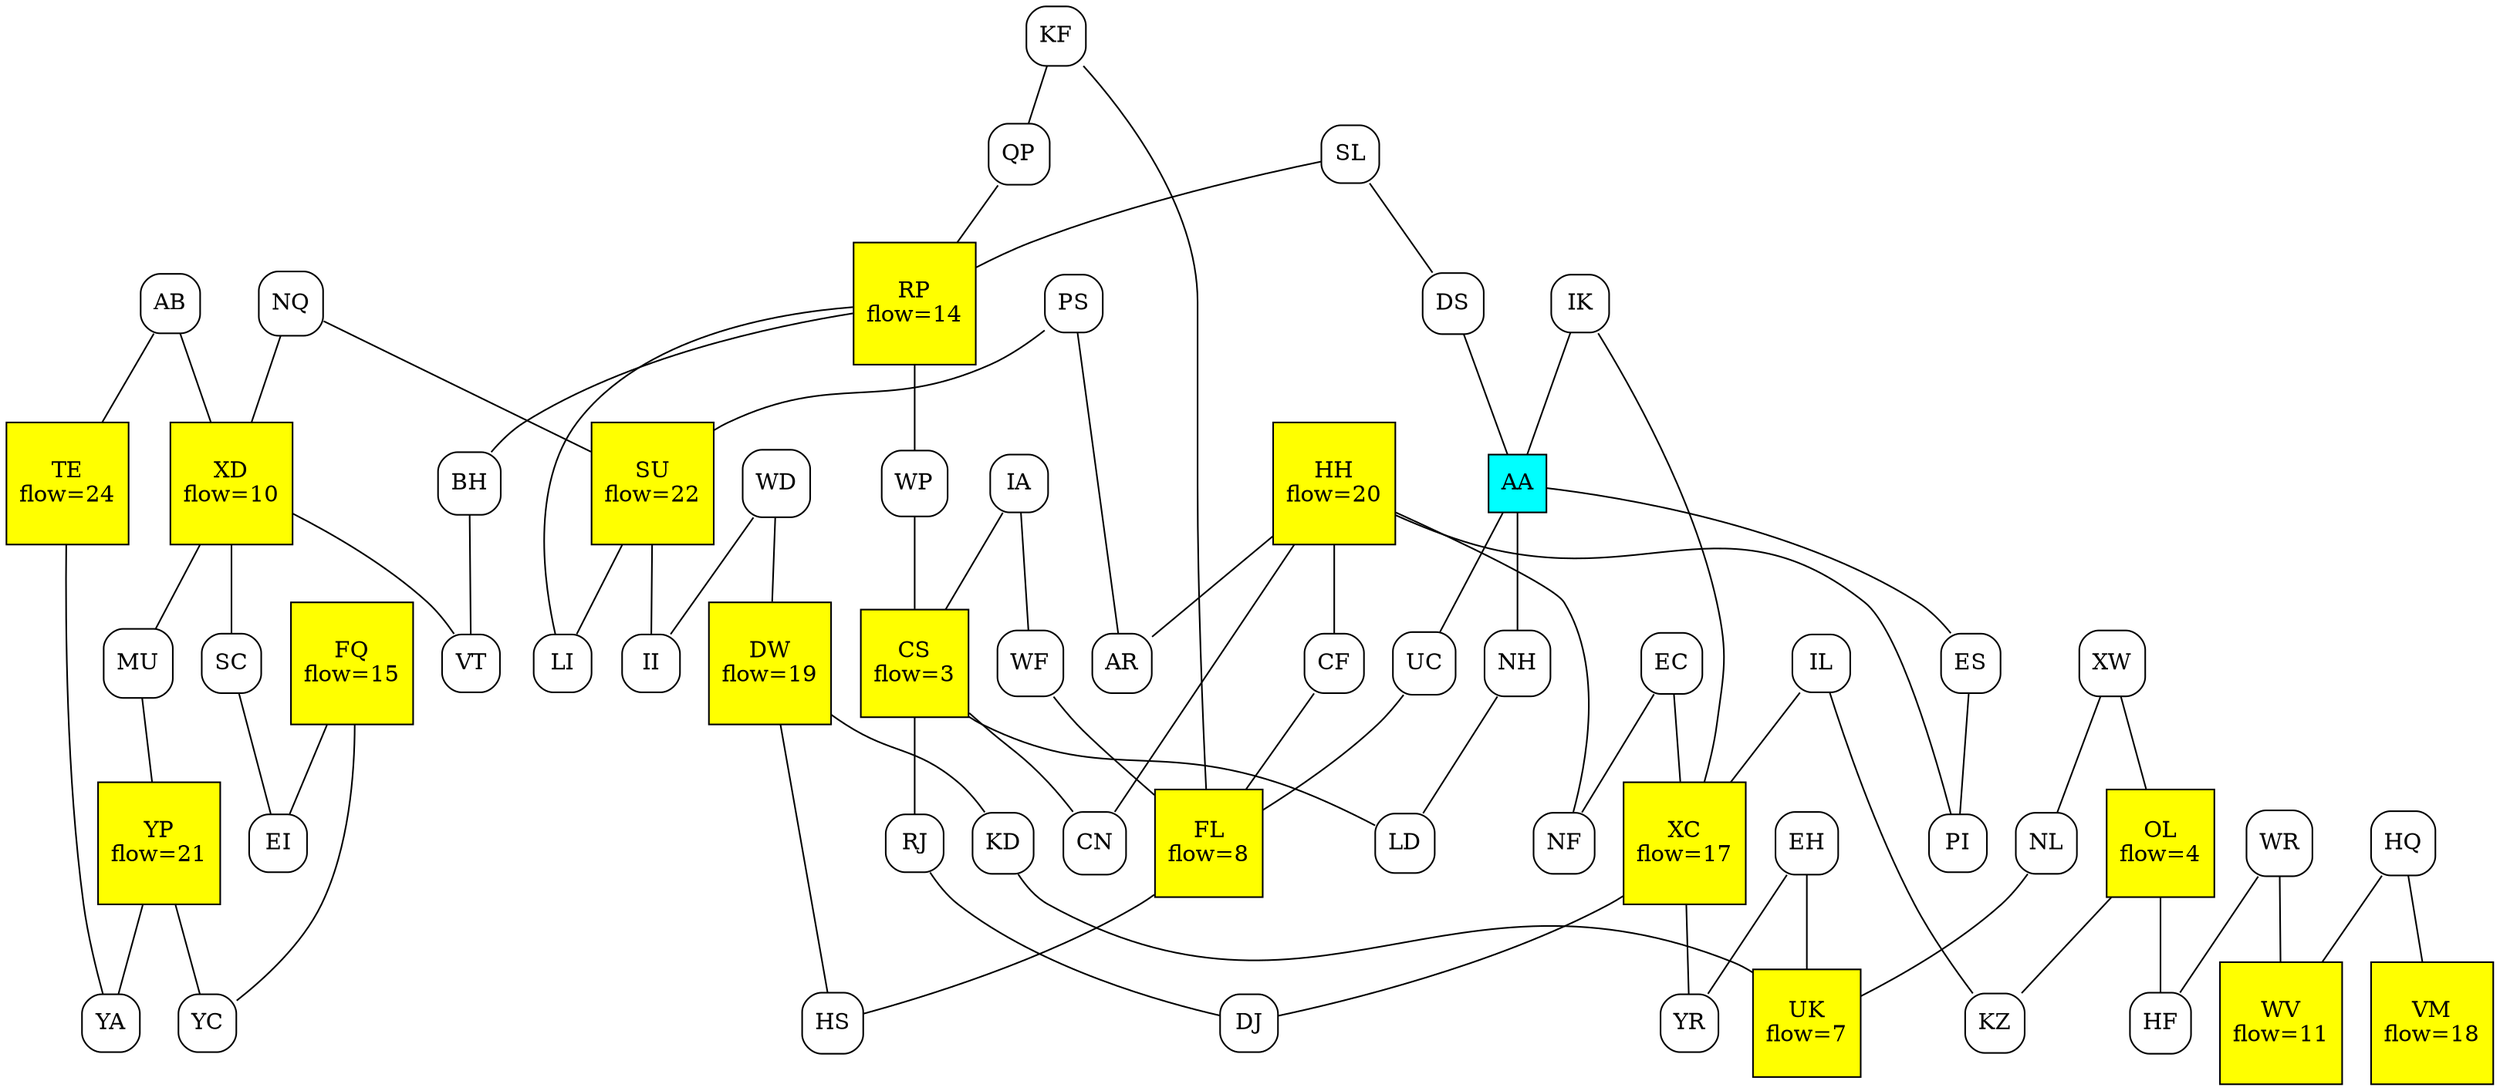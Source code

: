graph G {
node [shape=square][style=rounded]
0[label="NQ"];
1[label="AB"];
2[label="IA"];
3[label="WD"];
4[label="XD\nflow=10"][style=filled][fillcolor="yellow"];
5[label="SL"];
6[label="FQ\nflow=15"][style=filled][fillcolor="yellow"];
7[label="KF"];
8[label="QP"];
9[label="DS"];
10[label="IK"];
11[label="HQ"];
12[label="WR"];
13[label="HH\nflow=20"][style=filled][fillcolor="yellow"];
14[label="DW\nflow=19"][style=filled][fillcolor="yellow"];
15[label="RP\nflow=14"][style=filled][fillcolor="yellow"];
16[label="EC"];
17[label="AA"][style=filled][fillcolor="aqua"];
18[label="VM\nflow=18"][style=filled][fillcolor="yellow"];
19[label="NF"];
20[label="PS"];
21[label="IL"];
22[label="WP"];
23[label="WF"];
24[label="XW"];
25[label="EH"];
26[label="UC"];
27[label="CS\nflow=3"][style=filled][fillcolor="yellow"];
28[label="AR"];
29[label="CF"];
30[label="NH"];
31[label="RJ"];
32[label="XC\nflow=17"][style=filled][fillcolor="yellow"];
33[label="TE\nflow=24"][style=filled][fillcolor="yellow"];
34[label="CN"];
35[label="KD"];
36[label="SC"];
37[label="MU"];
38[label="SU\nflow=22"][style=filled][fillcolor="yellow"];
39[label="FL\nflow=8"][style=filled][fillcolor="yellow"];
40[label="OL\nflow=4"][style=filled][fillcolor="yellow"];
41[label="EI"];
42[label="NL"];
43[label="YP\nflow=21"][style=filled][fillcolor="yellow"];
44[label="BH"];
45[label="II"];
46[label="YA"];
47[label="HS"];
48[label="DJ"];
49[label="KZ"];
50[label="YR"];
51[label="UK\nflow=7"][style=filled][fillcolor="yellow"];
52[label="YC"];
53[label="ES"];
54[label="LI"];
55[label="LD"];
56[label="VT"];
57[label="PI"];
58[label="WV\nflow=11"][style=filled][fillcolor="yellow"];
59[label="HF"];
0--38 [len=1];
0--4 [len=1];
1--4 [len=1];
1--33 [len=1];
2--27 [len=1];
2--23 [len=1];
3--14 [len=1];
3--45 [len=1];
4--56 [len=1];
4--36 [len=1];
4--37 [len=1];
5--15 [len=1];
5--9 [len=1];
6--41 [len=1];
6--52 [len=1];
7--39 [len=1];
7--8 [len=1];
8--15 [len=1];
9--17 [len=1];
10--32 [len=1];
10--17 [len=1];
11--18 [len=1];
11--58 [len=1];
12--58 [len=1];
12--59 [len=1];
13--57 [len=1];
13--29 [len=1];
13--34 [len=1];
13--19 [len=1];
13--28 [len=1];
14--35 [len=1];
14--47 [len=1];
15--44 [len=1];
15--54 [len=1];
15--22 [len=1];
16--19 [len=1];
16--32 [len=1];
17--30 [len=1];
17--53 [len=1];
17--26 [len=1];
20--28 [len=1];
20--38 [len=1];
21--32 [len=1];
21--49 [len=1];
22--27 [len=1];
23--39 [len=1];
24--40 [len=1];
24--42 [len=1];
25--51 [len=1];
25--50 [len=1];
26--39 [len=1];
27--34 [len=1];
27--55 [len=1];
27--31 [len=1];
29--39 [len=1];
30--55 [len=1];
31--48 [len=1];
32--50 [len=1];
32--48 [len=1];
33--46 [len=1];
35--51 [len=1];
36--41 [len=1];
37--43 [len=1];
38--54 [len=1];
38--45 [len=1];
39--47 [len=1];
40--49 [len=1];
40--59 [len=1];
42--51 [len=1];
43--46 [len=1];
43--52 [len=1];
44--56 [len=1];
53--57 [len=1];
}
